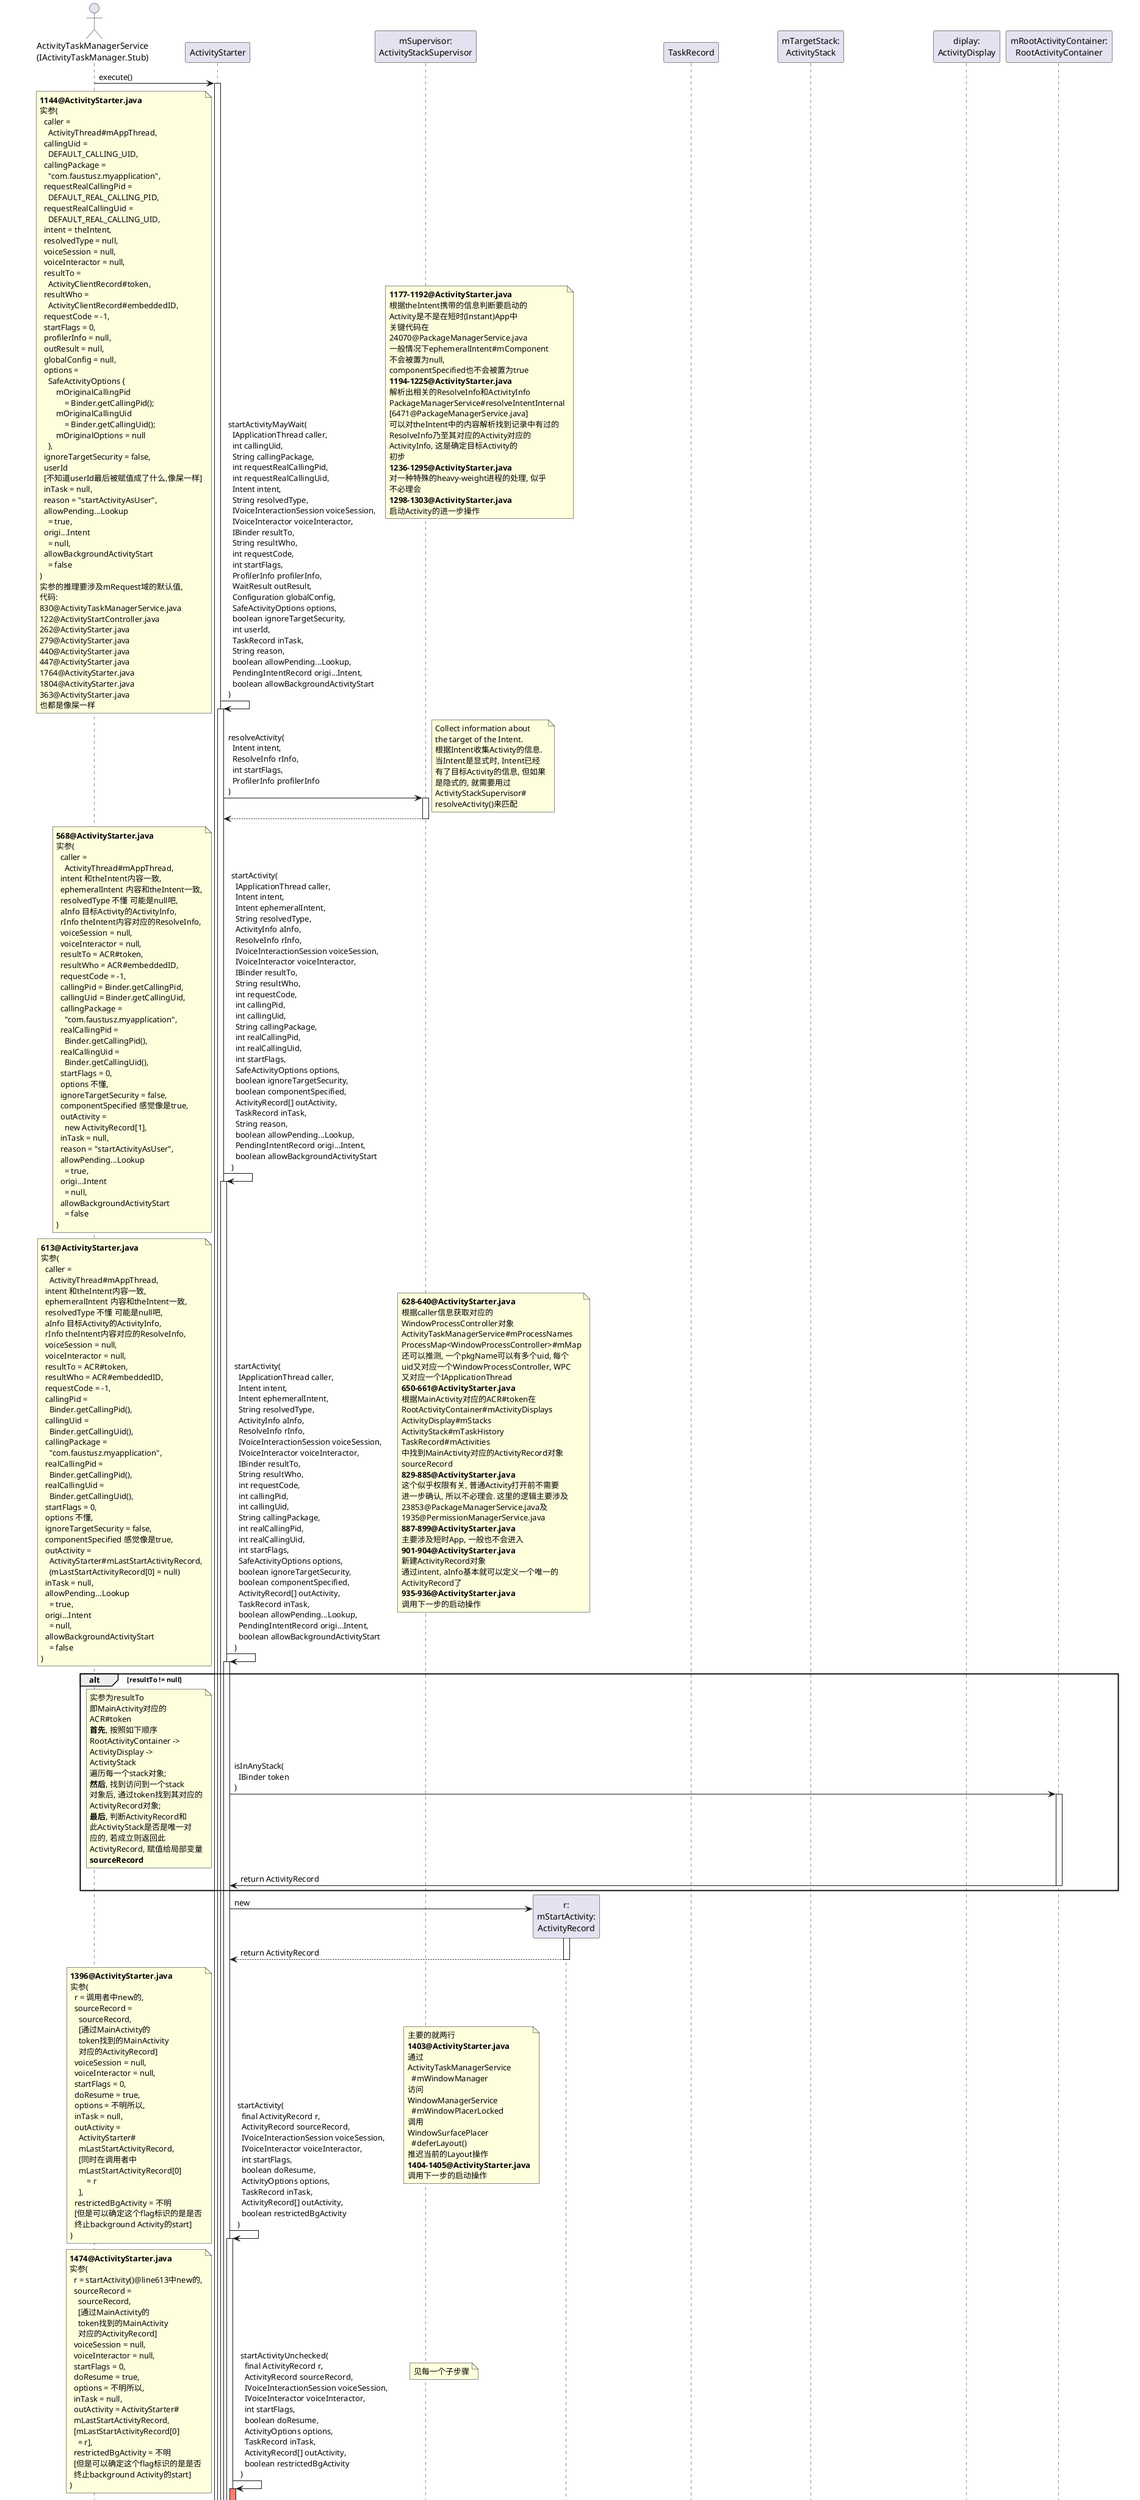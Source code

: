 @startuml

actor "ActivityTaskManagerService\n(IActivityTaskManager.Stub)" as atm_stub

participant "ActivityStarter" as starter
participant "mSupervisor:\nActivityStackSupervisor" as spv
participant "r:\nmStartActivity:\nActivityRecord" as r
participant "TaskRecord" as task
participant "mTargetStack:\nActivityStack" as stack
participant "diplay:\nActivityDisplay" as display
participant "mRootActivityContainer:\nRootActivityContainer" as root



atm_stub -> starter : execute()
activate starter
    starter -> starter : startActivityMayWait(\n  IApplicationThread caller,\n  int callingUid,\n  String callingPackage,\n  int requestRealCallingPid,\n  int requestRealCallingUid,\n  Intent intent,\n  String resolvedType,\n  IVoiceInteractionSession voiceSession,\n  IVoiceInteractor voiceInteractor,\n  IBinder resultTo,\n  String resultWho,\n  int requestCode,\n  int startFlags,\n  ProfilerInfo profilerInfo,\n  WaitResult outResult,\n  Configuration globalConfig,\n  SafeActivityOptions options,\n  boolean ignoreTargetSecurity,\n  int userId,\n  TaskRecord inTask,\n  String reason,\n  boolean allowPending...Lookup,\n  PendingIntentRecord origi...Intent,\n  boolean allowBackgroundActivityStart\n)
    activate starter
    note left
    **1144@ActivityStarter.java**
    实参(
      caller =
        ActivityThread#mAppThread,
      callingUid =
        DEFAULT_CALLING_UID,
      callingPackage =
        "com.faustusz.myapplication",
      requestRealCallingPid =
        DEFAULT_REAL_CALLING_PID,
      requestRealCallingUid =
        DEFAULT_REAL_CALLING_UID,
      intent = theIntent,
      resolvedType = null,
      voiceSession = null,
      voiceInteractor = null,
      resultTo =
        ActivityClientRecord#token,
      resultWho =
        ActivityClientRecord#embeddedID,
      requestCode = -1,
      startFlags = 0,
      profilerInfo = null,
      outResult = null,
      globalConfig = null,
      options =
        SafeActivityOptions {
            mOriginalCallingPid 
                = Binder.getCallingPid();
            mOriginalCallingUid
                = Binder.getCallingUid();
            mOriginalOptions = null
        },
      ignoreTargetSecurity = false,
      userId
      [不知道userId最后被赋值成了什么,像屎一样]
      inTask = null,
      reason = "startActivityAsUser",
      allowPending...Lookup
        = true,
      origi...Intent
        = null,
      allowBackgroundActivityStart
        = false
    )
    实参的推理要涉及mRequest域的默认值,
    代码:
    830@ActivityTaskManagerService.java
    122@ActivityStartController.java
    262@ActivityStarter.java
    279@ActivityStarter.java
    440@ActivityStarter.java
    447@ActivityStarter.java
    1764@ActivityStarter.java
    1804@ActivityStarter.java
    363@ActivityStarter.java
    也都是像屎一样
    end note
    note right
    **1177-1192@ActivityStarter.java**
    根据theIntent携带的信息判断要启动的
    Activity是不是在短时(Instant)App中
    关键代码在
    24070@PackageManagerService.java
    一般情况下ephemeralIntent#mComponent
    不会被置为null,
    componentSpecified也不会被置为true
    **1194-1225@ActivityStarter.java**
    解析出相关的ResolveInfo和ActivityInfo
    PackageManagerService#resolveIntentInternal
    [6471@PackageManagerService.java]
    可以对theIntent中的内容解析找到记录中有过的
    ResolveInfo乃至其对应的Activity对应的
    ActivityInfo, 这是确定目标Activity的
    初步
    **1236-1295@ActivityStarter.java**
    对一种特殊的heavy-weight进程的处理, 似乎
    不必理会
    **1298-1303@ActivityStarter.java**
    启动Activity的进一步操作    
    end note
        starter -> spv : resolveActivity(\n  Intent intent,\n  ResolveInfo rInfo,\n  int startFlags,\n  ProfilerInfo profilerInfo\n)
        activate spv
        note right
        Collect information about
        the target of the Intent.
        根据Intent收集Activity的信息.
        当Intent是显式时, Intent已经
        有了目标Activity的信息, 但如果
        是隐式的, 就需要用过
        ActivityStackSupervisor#
        resolveActivity()来匹配
        end note
        spv --> starter
        deactivate spv

        starter -> starter : startActivity(\n  IApplicationThread caller,\n  Intent intent,\n  Intent ephemeralIntent,\n  String resolvedType,\n  ActivityInfo aInfo,\n  ResolveInfo rInfo,\n  IVoiceInteractionSession voiceSession,\n  IVoiceInteractor voiceInteractor,\n  IBinder resultTo,\n  String resultWho,\n  int requestCode,\n  int callingPid,\n  int callingUid,\n  String callingPackage,\n  int realCallingPid,\n  int realCallingUid,\n  int startFlags,\n  SafeActivityOptions options,\n  boolean ignoreTargetSecurity,\n  boolean componentSpecified,\n  ActivityRecord[] outActivity,\n  TaskRecord inTask,\n  String reason,\n  boolean allowPending...Lookup,\n  PendingIntentRecord origi...Intent,\n  boolean allowBackgroundActivityStart\n)
        activate starter
        note left
        **568@ActivityStarter.java**
        实参(
          caller = 
            ActivityThread#mAppThread,
          intent 和theIntent内容一致,
          ephemeralIntent 内容和theIntent一致,
          resolvedType 不懂 可能是null吧,
          aInfo 目标Activity的ActivityInfo,
          rInfo theIntent内容对应的ResolveInfo,
          voiceSession = null,
          voiceInteractor = null,
          resultTo = ACR#token,
          resultWho = ACR#embeddedID,
          requestCode = -1,
          callingPid = Binder.getCallingPid,
          callingUid = Binder.getCallingUid,
          callingPackage =
            "com.faustusz.myapplication",
          realCallingPid =
            Binder.getCallingPid(),
          realCallingUid =
            Binder.getCallingUid(),
          startFlags = 0,
          options 不懂,
          ignoreTargetSecurity = false,
          componentSpecified 感觉像是true,
          outActivity =
            new ActivityRecord[1],
          inTask = null,
          reason = "startActivityAsUser",
          allowPending...Lookup
            = true,
          origi...Intent
            = null,
          allowBackgroundActivityStart
            = false
        )
        end note
            starter -> starter : startActivity(\n  IApplicationThread caller,\n  Intent intent,\n  Intent ephemeralIntent,\n  String resolvedType,\n  ActivityInfo aInfo,\n  ResolveInfo rInfo,\n  IVoiceInteractionSession voiceSession,\n  IVoiceInteractor voiceInteractor,\n  IBinder resultTo,\n  String resultWho,\n  int requestCode,\n  int callingPid,\n  int callingUid,\n  String callingPackage,\n  int realCallingPid,\n  int realCallingUid,\n  int startFlags,\n  SafeActivityOptions options,\n  boolean ignoreTargetSecurity,\n  boolean componentSpecified,\n  ActivityRecord[] outActivity,\n  TaskRecord inTask,\n  boolean allowPending...Lookup,\n  PendingIntentRecord origi...Intent,\n  boolean allowBackgroundActivityStart\n)
            activate starter
            note left
            **613@ActivityStarter.java**
            实参(
              caller = 
                ActivityThread#mAppThread,
              intent 和theIntent内容一致,
              ephemeralIntent 内容和theIntent一致,
              resolvedType 不懂 可能是null吧,
              aInfo 目标Activity的ActivityInfo,
              rInfo theIntent内容对应的ResolveInfo,
              voiceSession = null,
              voiceInteractor = null,
              resultTo = ACR#token,
              resultWho = ACR#embeddedID,
              requestCode = -1,
              callingPid =
                Binder.getCallingPid(),
              callingUid =
                Binder.getCallingUid(),
              callingPackage =
                "com.faustusz.myapplication",
              realCallingPid =
                Binder.getCallingPid(),
              realCallingUid =
                Binder.getCallingUid(),
              startFlags = 0,
              options 不懂,
              ignoreTargetSecurity = false,
              componentSpecified 感觉像是true,
              outActivity =
                ActivityStarter#mLastStartActivityRecord,
                (mLastStartActivityRecord[0] = null)
              inTask = null,
              allowPending...Lookup
                = true,
              origi...Intent
                = null,
              allowBackgroundActivityStart
                = false
            )
            end note
            note right
            **628-640@ActivityStarter.java**
            根据caller信息获取对应的
            WindowProcessController对象
            ActivityTaskManagerService#mProcessNames
            ProcessMap<WindowProcessController>#mMap
            还可以推测, 一个pkgName可以有多个uid, 每个
            uid又对应一个WindowProcessController, WPC
            又对应一个IApplicationThread
            **650-661@ActivityStarter.java**
            根据MainActivity对应的ACR#token在
            RootActivityContainer#mActivityDisplays
            ActivityDisplay#mStacks
            ActivityStack#mTaskHistory
            TaskRecord#mActivities
            中找到MainActivity对应的ActivityRecord对象
            sourceRecord
            **829-885@ActivityStarter.java**
            这个似乎权限有关, 普通Activity打开前不需要
            进一步确认, 所以不必理会. 这里的逻辑主要涉及
            23853@PackageManagerService.java及
            1935@PermissionManagerService.java
            **887-899@ActivityStarter.java**
            主要涉及短时App, 一般也不会进入
            **901-904@ActivityStarter.java**
            新建ActivityRecord对象
            通过intent, aInfo基本就可以定义一个唯一的
            ActivityRecord了
            **935-936@ActivityStarter.java**
            调用下一步的启动操作
            end note

                alt resultTo != null
                    starter -> root : isInAnyStack(\n  IBinder token\n)
                    activate root
                    note left
                    实参为resultTo
                    即MainActivity对应的
                    ACR#token
                    **首先**, 按照如下顺序
                    RootActivityContainer ->
                    ActivityDisplay ->
                    ActivityStack
                    遍历每一个stack对象;
                    **然后**, 找到访问到一个stack
                    对象后, 通过token找到其对应的
                    ActivityRecord对象;
                    **最后**, 判断ActivityRecord和
                    此ActivityStack是否是唯一对
                    应的, 若成立则返回此
                    ActivityRecord, 赋值给局部变量
                    **sourceRecord**
                    end note
                    root -> starter : return ActivityRecord
                    deactivate root
                end

                create r
                starter -> r : new
                activate r
                r --> starter : return ActivityRecord
                deactivate r

                starter -> starter : startActivity(\n  final ActivityRecord r,\n  ActivityRecord sourceRecord,\n  IVoiceInteractionSession voiceSession,\n  IVoiceInteractor voiceInteractor,\n  int startFlags,\n  boolean doResume,\n  ActivityOptions options,\n  TaskRecord inTask,\n  ActivityRecord[] outActivity,\n  boolean restrictedBgActivity\n)
                activate starter
                note left
                **1396@ActivityStarter.java**
                实参(
                  r = 调用者中new的,
                  sourceRecord =
                    sourceRecord,
                    [通过MainActivity的
                    token找到的MainActivity
                    对应的ActivityRecord]
                  voiceSession = null,
                  voiceInteractor = null,
                  startFlags = 0,
                  doResume = true,
                  options = 不明所以,
                  inTask = null,
                  outActivity = 
                    ActivityStarter#
                    mLastStartActivityRecord,
                    [同时在调用者中
                    mLastStartActivityRecord[0]
                        = r
                    ],
                  restrictedBgActivity = 不明
                  [但是可以确定这个flag标识的是是否
                  终止background Activity的start]
                )
                end note
                note right
                主要的就两行
                **1403@ActivityStarter.java**
                通过
                ActivityTaskManagerService
                  #mWindowManager
                访问
                WindowManagerService
                  #mWindowPlacerLocked
                调用
                WindowSurfacePlacer
                  #deferLayout()
                推迟当前的Layout操作
                **1404-1405@ActivityStarter.java**
                调用下一步的启动操作
                end note
                    starter -> starter : startActivityUnchecked(\n  final ActivityRecord r,\n  ActivityRecord sourceRecord,\n  IVoiceInteractionSession voiceSession,\n  IVoiceInteractor voiceInteractor,\n  int startFlags,\n  boolean doResume,\n  ActivityOptions options,\n  TaskRecord inTask,\n  ActivityRecord[] outActivity,\n  boolean restrictedBgActivity\n)
                    activate starter #Salmon
                    note left
                    **1474@ActivityStarter.java**
                    实参(
                      r = startActivity()@line613中new的,
                      sourceRecord =
                        sourceRecord,
                        [通过MainActivity的
                        token找到的MainActivity
                        对应的ActivityRecord]
                      voiceSession = null,
                      voiceInteractor = null,
                      startFlags = 0,
                      doResume = true,
                      options = 不明所以,
                      inTask = null,
                      outActivity = ActivityStarter#
                      mLastStartActivityRecord,
                      [mLastStartActivityRecord[0]
                        = r],
                      restrictedBgActivity = 不明
                      [但是可以确定这个flag标识的是是否
                      终止background Activity的start]
                    )
                    end note
                    note right
                    见每一个子步骤
                    end note

                        == 设置状态 ==

                        starter -> starter : setInitialState(\n  ActivityRecord r,\n  ActivityOptions options,\n  TaskRecord inTask,\n  boolean doResume,\n  int startFlags,\n  ActivityRecord sourceRecord,\n  IVoiceInteractionSession voiceSession,\n  IVoiceInteractor voiceInteractor,\n  boolean restrictedBgActivity\n)
                        activate starter
                        note over r
                        此ActivityRecord
                        对象又被赋值给
                        ActivityStarter#
                        mStartActivity
                        end note
                        note left
                        **1808@ActivityStarter.java**
                        将入参设置到ActivityStarter
                        的各个字段中:
                        mStartActivity = 将要启动的
                        Activity对应的ActivityRecord;
                        mOptions = options;
                        mSourceRecord = sourceRecord,
                        [MainActivity对应的
                        ActivityRecord]
                        mDoResume = true,
                        mLaunchMode = r.launchMode,
                        mLaunchFlags等
                        end note
                            starter -> starter :  adjustLaunchFlagsToDocumentMode(\n  ActivityRecord r,\n  boolean launchSingleInstance,\n  boolean launchSingleTask,\n  int launchFlags\n)
                            activate starter
                            note right
                            **2581@ActivityStarter.java**
                            计算启动模式,结果赋给mLaunchFlags
                            end note
                            starter --> starter : return int
                            deactivate starter
                        starter --> starter
                        deactivate starter

                        starter -> starter : computeLaunchingTaskFlags()
                        activate starter
                        note left
                        **1945@ActivityStarter.java**
                        主要涉及或计算如下对象变量:
                        mInTask
                        mReuseTask
                        mAddingToTask
                        mLaunchFlags[FLAG_ACTIVITY_NEW_TASK]
                        end note
                        starter --> starter
                        deactivate starter

                        starter -> starter : computeSourceStack()
                        activate starter
                        note left
                        **2029@ActivityStarter.java**
                        根据mSourceRecord获取其
                        对应的ActivityStack,
                        为mSourceStack赋值
                        (1)如果mSourceRecord不为null
                        且mSourceRecord的状态不是
                        finishing, 那么mSourceStack
                        就是mSourceRecord所在的stack
                        (2)如果mSourceRecord不为null
                        但mSourceRecord的状态是
                        finishing, 则mSourceRecord和
                        mSourceStack都要设为null, 同时
                        需要把原来task的信息保存到
                        mNewTaskInfo和mNewTaskIntent
                        end note
                        starter --> starter
                        deactivate starter

                        starter -> starter : mIntent.setFlags(mLaunchFlags);
                        activate starter
                        note left
                        mIntent作为Intent类型, 并不是本
                        时序图重点描述的对象, 但又为了说明
                        本流程,这里就以自传递消息的形式体现
                        end note
                        starter --> starter
                        deactivate starter

                        == reused activity阶段 ==

                        starter -> starter : getReusableIntentActivity()
                        activate starter
                        note left
                        **2064@ActivityStarter.java**
                        判断即将启动的新Activity是否
                        需要加入到已有的TaskRecord中.
                        若需要, 则返回ActivityRecord
                        对象, 此对象携带的TaskRecord
                        就是新Activity需要加入的task;
                        否则, 返回null.
                       /**
                        * Decide whether the new activity
                        * should be inserted into an existing
                        * task. Returns null if not or an 
                        * ActivityRecord with the task into
                        * which the new activity should be added.
                        */
                        以上时方法定义处的注释, 但是从方法名、方法体以及
                        返回的结果在startActivityUnchecked中后续的使
                        用来看, 这里都不是为了找到一个task. 方法如其名,
                        此方法为了寻找root中是否存在可以复用的activity,
                        那么就不用将mStartActivity加入到root中了
                        end note
                            alt mOptions != null && mOptions.getLaunchTaskId() != -1
                                starter -> root : anyTaskForId(int id)
                                activate root
                                root --> starter : TaskRecord
                                deactivate root
                            else if putIntoExistingTask
                                    alt LAUNCH_SINGLE_INSTANCE == mLaunchMode
                                        starter -> root : findActivity(Intent intent, ActivityInfo info, boolean compareIntentFilters)
                                        activate root
                                        root --> starter : return ActivityRecord
                                        deactivate root
                                    else if (mLaunchFlags & FLAG_ACTIVITY_LAUNCH_ADJACENT) != 0
                                        starter -> root : findActivity(Intent intent, ActivityInfo info, boolean compareIntentFilters)
                                        activate root
                                        root --> starter : return ActivityRecord
                                        deactivate root
                                    else
                                        starter -> root : findTask(ActivityRecord r, int preferredDisplayId)
                                        activate root
                                        root --> starter : return ActivityRecord
                                        deactivate root
                                    end
                            end
                        starter --> starter : return ActivityRecord
                        deactivate starter

                        alt reusedActivity != null[这块的逻辑很关键, 因为一旦找到可以复用的activity, 那么后续处理就可以省略很多步骤]

                            alt mStartActivity.getTaskRecord() == null && !clearTopAndResetStandardLaunchMode
                                starter -> r : setTask(TaskRecord task)
                                activate r
                                note left
                                **824@ActivityRecord.java**
                                执行setTask(TaskRecord task)
                                的判断条件
                                clearTopAndResetStandardLaunchMode
                                的含义不太清楚
                                end note
                                    r -> r : setTask(\n  TaskRecord task,\n  boolean reparenting\n)
                                    activate r
                                    note left
                                    **833@ActivityRecord.java**
                                    实参(
                                      task
                                        =
                                        reusedActivity
                                        .getTaskRecord(),
                                      reparenting
                                        = false
                                    )
                                    end note
                                    note right
                                    **834-837@ActivityRecord.java**
                                    如果当前task和输入相同:do nothing
                                    **840@ActivityRecord.java**
                                    newStack = task.getStack()
                                    **850@ActivityRecord.java**
                                    ActivityStack#
                                        onActivityAddedToStack(
                                            this
                                        )
                                    **854@ActivityRecord.java**
                                    this.task = task
                                    end note

                                        r -> r : getActivityStack()
                                        activate r
                                        note right
                                        ActivityRecord只能通过所属的
                                        TaskRecord寻找所属的
                                        ActivityStack, 本身不存储
                                        ActivityStack的信息
                                        end note
                                            alt task != null
                                                r -> task : getStack()
                                                activate task
                                                task --> r : return ActivityStack
                                                deactivate task
                                            else
                                                r --> r : return null
                                            end
                                        r --> r : return ActivityStack
                                        deactivate r

                                        alt oldStack != newStack
                                        alt newStack != null
                                        r -> stack : onActivityAddedToStack(\n  ActivityRecord r\n)
                                        activate stack
                                        stack --> r
                                        deactivate stack
                                        end
                                        end
                                    r --> r
                                    deactivate r
                                r --> starter
                                deactivate r
                            end

                            starter -> starter : setTargetStackAndMoveToFrontIfNeeded(\n  ActivityRecord intentActivity\n)
                            activate starter
                            note left
                            **2115@ActivityStarter.java**
                            入参intentActivity即是的局部变量
                            reusedActivity, 这里要根据
                            reusedActivity来设置mTargetStack
                            end note
                            starter --> starter : return ActivityRecord
                            deactivate starter

                        end

                        == 将mStartActivity <-> task <-> mTargetStack数据关系建立起来 ==

                        alt mStartActivity.resultTo == null && mInTask == null && !mAddingToTask && (mLaunchFlags & FLAG_ACTIVITY_NEW_TASK) != 0
                            starter -> starter : setTaskFromReuseOrCreateNewTask(\n TaskRecord taskToAffiliate\n)
                            activate starter
                            starter --> starter : int result
                            deactivate starter
                        else
                            alt mSourceRecord != null
                                starter -> starter : setTaskFromSourceRecord()
                                activate starter
                                    starter -> starter : mTargetStack = sourceStack
                                    note left
                                    以消息传递形式描述赋值操作
                                    l=2412@ActivityStarter.java
                                    局部变量sourceStack来自
                                    mSourceRecord.getActivityStack();
                                    end note
                                    activate starter
                                    starter --> starter
                                    deactivate starter

                                    starter -> stack : topTask()
                                    note left
                                    获取顶部task
                                    l=1151@ActivityStack.java:
                                    final int size = mTaskHistory.size();
                                    if (size > 0) {
                                        return mTaskHistory.get(size - 1);
                                    }
                                    return null;
                                    end note
                                    activate stack
                                    stack --> starter : return TaskRecord
                                    note left
                                    返回值赋给局部变量topTask
                                    end note
                                    deactivate stack

                                    alt topTask == sourceTask && mDoResume
                                        starter -> stack : moveToFront("sourceStackToFront")
                                        note left
                                        在调用本方法前已经确保sourceTask
                                        是mTargetStack的顶部task了.
                                        而本方法则保证了stack是所属
                                        display的顶部stack
                                        end note
                                        activate stack
                                            stack -> stack : moveToFront(\n "sourceStackToFront",\n null\n)
                                            activate stack
                                                stack -> stack : 给movingTask赋值
                                                note left
                                                movingTask = task != null;
                                                task时入参, 在本方法中为null
                                                所以movingTask为false
                                                end note

                                                stack -> display : positionChildAtTop(\n this,\n !movingTask /* includingParents */,\n reason\n)
                                                note left
                                                所以实际入参为:
                                                    this,
                                                    true,
                                                    "sourceStackToFront"
                                                end note
                                                activate display
                                                    display -> display : positionChildAt(\n stack,\n mStacks.size(),\n includingParents,\n update...Reason\n)
                                                    note left
                                                    实参:
                                                        mTargetStack,
                                                        mStacks.size(),
                                                        true,
                                                        "sourceStackToFront"
                                                    end note
                                                    activate display
                                                    display --> display
                                                    deactivate display
                                                display --> stack
                                                deactivate display

                                            stack --> stack
                                            deactivate stack
                                        stack --> starter
                                        deactivate stack
                                    end

                                    starter -> starter : addOrReparentStartingActivity(\n TaskRecord parent,\n String reason\n) 
                                    activate starter
                                    note left
                                    本方法另activity成为了目标
                                    task的顶部activity
                                    实参
                                        sourceTask,
                                        "setTaskFromSourceRecord"
                                    局部变量sourceTask=
                                    mSourceRecord.getTaskRecord();
                                    end note
                                        starter -> task : addActivityToTop(\n mStartActivit\n)
                                        activate task
                                            task -> task : addActivityAtIndex(\n mActivities.size(),\n mStartActivit\n)
                                            activate task
                                            task --> task
                                            deactivate task
                                        task --> starter
                                        deactivate task
                                    starter --> starter
                                    deactivate starter

                                starter --> starter : int result
                                deactivate starter
                            else
                                alt mInTask != null
                                    starter -> starter : setTaskFromInTask()
                                    activate starter
                                    starter --> starter : int result
                                    deactivate starter
                                else
                                    starter -> starter : setTaskToCurrentTopOrCreateNewTask()
                                    activate starter
                                    starter --> starter : int result
                                    deactivate starter
                                end
                            end
                        end

                        == 开始在mTargetStack中启动mStartActivity ==

                        starter -> stack : startActivityLocked(\n  ActivityRecord r,\n  ActivityRecord focusedTopActivity,\n  boolean newTask,\n  boolean keepCurTransition,\n  ActivityOptions options\n)
                        activate stack
                        note left
                        **3139@ActivityStack.java**
                        实参(
                            r = mStartActivity,
                            focusedTopActivity = 
                            通过RootActivityContainer#
                            getTopDisplayFocusedStack()
                            获取ActivityStack, 通过
                            ActivityStack#getTopActivity()
                            获取此对象,
                            newTask = false,
                            keepCurTransition = false
                            [目前推测来看是默认值false],
                            options = mOptions
                            [仍旧是不明所以],
                        )
                        end note
                        note right
                        **3141@ActivityStack.java**
                        调用r.getTaskRecord()但现在问题
                        是不知道r#task是在什么时候设置的,
                        设置成了什么, 会不会是null?
                        后面涉及各种数据结构的修改, 目前还
                        不太能看懂
                        end note

                            alt r.mAppWindowToken == null
                                stack -> r : createAppWindowToken()
                                activate r
                                r --> stack
                                deactivate r
                            end

                            stack -> task : setFrontOfTask()
                            activate task
                            task --> stack
                            deactivate task

                            alt (!isHomeOrRecentsStack() || numActivities() > 0) && allowMoveToFront
                            note over stack
                            transition animation
                            and starting window
                            end note

                                stack -> stack : getDisplay()\n .mDisplayContent\n .prepareAppTransition(\n    transit,\n    keepCurTransition  \n)
                                activate stack
                                stack --> stack
                                deactivate stack

                                stack -> r : showStartingWindow(\n prev,\n newTask,\n isTaskSwitch(\n  r,\n  focusedTopActivity\n )\n)
                                activate r
                                    r -> r : addStartingWindow[l=1146]
                                    activate r
                                        r -> r : mAppWindowToken\n .addStartingWindow()
                                        activate r
                                        r --> r : return boolean
                                        deactivate r
                                    r --> r : return boolean
                                    deactivate r
                                r --> stack
                                deactivate r

                            end

                        stack --> starter
                        deactivate stack

                        == 切换mStartActivity状态至ActivityStack#ActivityState#RESUMED == 
                        alt mDoResume
                            alt (!mTargetStack.isFocusable() || (topTaskActivity != null && topTaskActivity.mTaskOverlay && mStartActivity != topTaskActivity))
                            note over starter
                            If the activity is not focusable, we can't resume it
                            we don't want to resume activities in a task that currently has an overlay
                            end note
                            
                                starter -> stack : ensureActivitiesVisibleLocked(\n  ActivityRecord starting,\n  int configChanges,\n  boolean preserveWindows)
                                activate stack
                                stack --> starter
                                deactivate stack

                                starter -> starter : mTargetStack\n .getDisplay()\n .mDisplayContent\n .executeAppTransition();
                                activate starter
                                starter --> starter
                                deactivate starter

                            else
                                starter -> root : resumeFocusedStacksTopActivities(\n  ActivityStack targetStack,\n  ActivityRecord target,\n  ActivityOptions targetOptions\n)
                                activate root
                                note left
                                l=1746@ActivityStarter.java:
                                    mTargetStack,
                                    mStartActivity,
                                    mOptions
                                call:
                                l=1145@RootActivityContainer.java
                                end note

                                    alt (targetStack != null && (targetStack.isTopStackOnDisplay() || getTopDisplayFocusedStack() == targetStack))
                                        root -> stack : resumeTopActivityUncheckedLocked(\n  ActivityRecord prev,\n  ActivityOptions options\n)
                                        activate stack
                                        note left
                                        l=1159@RootActivityContainer.java
                                            target
                                            targetOptions
                                        call:
                                        l=2567@ActivityStack.java
                                        end note
                                            stack -> stack : resumeTopActivityInnerLocked(\n  ActivityRecord prev,\n  ActivityOptions options\n)
                                            activate stack
                                            note left
                                            2577@ActivityStack.java
                                                prev,
                                                options
                                            2616@ActivityStack.java
                                            为什么一个等待切换状态的
                                            mStartActivity就成了prev了?
                                            end note

                                                stack -> stack :  topRunningActivityLocked(\n true /* focusableOnly */\n)
                                                activate stack
                                                note left
                                                自顶向下遍历task:
                                                对task返回的activity再判断
                                                r.isFocusable()==true
                                                end note

                                                    stack -> task : topRunningActivityLocked()
                                                    activate task
                                                    note right
                                                    自顶向下遍历activity:
                                                    找到第一个满足如下条件的r:
                                                    !r.finishing
                                                        && r.okToShowLocked()
                                                    end note
                                                        task -> r : 访问r#finishing
                                                        activate r
                                                        r -> task : return boolean
                                                        deactivate r

                                                        task -> r : okToShowLocked()
                                                        activate r
                                                        r --> task : return boolean
                                                        deactivate r
                                                    task --> stack : return ActivityRecord
                                                    deactivate task

                                                    stack -> r : isFocusable()
                                                    activate r
                                                    r --> stack : return boolean
                                                    deactivate r

                                                stack --> stack : return ActivityRecord
                                                note left
                                                总结返回值ActivityRecord对象的特征:
                                                r.finishing == false
                                                &&
                                                r.info.flags & FLAG_SHOW_FOR_ALL_USERS != 0
                                                        || (mStackSupervisor.isCurrentProfileLocked(r.mUserId)
                                                                && mAtmService.mAmInternal.isUserRunning(r.mUserId, 0))
                                                &&
                                                r.super.mFullConfiguration.windowConfiguration.mWindowingMode != WINDOWING_MODE_PINNED
                                                        || (r.info.flags & FLAG_ALWAYS_FOCUSABLE) != 0
                                                最后, 将返回的对象引用赋值给局部变量next
                                                **RootActivityContainer#resumeFocusedStacksTopActivities(mTargetStack, mStartActivity, mOptions)**
                                                **    -> mTargetStack.resumeTopActivityUncheckedLocked(mStartActivity, mOptions)**
                                                **        -> mTargetStack.resumeTopActivityInnerLocked(mStartActivity, mOptions)**
                                                **上面的调用过程中, 原本一直是主角的mStartActivity被传递成名为prev的对象. 最后系统真正启动的名为next的对象.**
                                                **现在按照我的理解, 实际上RootActivityContainer#resumeFocusedStacksTopActivities参数里真正的主角是**
                                                **mTargetStack. 而只要确保mStartActivity放在了mTargetStack的顶部, 那么prev和next指向的就是同一个对象.**
                                                **而RootActivityContainer#resumeFocusedStacksTopActivities参数里的mStartActivity以及其改名后的prev**
                                                **仅仅是个参考, 你给这个参数赋值null, mStartActivity照样会以next的面貌被成功启动**
                                                end note
                                                deactivate stack

                                                stack -> display : pauseBackStacks(\n  boolean userLeaving,\n  ActivityRecord resuming,\n  boolean dontWait\n)
                                                activate display
                                                note left
                                                l=2746@ActivityStack.java;
                                                实参(
                                                userLeaving =
                                                    ,
                                                resuming =
                                                    next,
                                                dontWait =
                                                    false
                                                )
                                                end note
                                                display --> stack : return boolean
                                                deactivate display

                                                alt !next.attachedToProcess()
                                                    stack -> spv : startSpecificActivityLocked(next, true, true)
                                                    activate spv
                                                        spv -> atm_stub : getProcessController(\n r.processName,\n r.info.applicationInfo.uid\n)
                                                        activate atm_stub
                                                            alt uid != Process.SYSTEM_UID
                                                                atm_stub -> atm_stub : mProcessNames.get(\n processName, uid\n)
                                                                activate atm_stub
                                                                atm_stub --> atm_stub : WindowProcessController
                                                                deactivate atm_stub
                                                            end
                                                        atm_stub --> spv : return WindowProcessController
                                                        note right
                                                        返回值赋给局部变量wpc
                                                        end note
                                                        deactivate atm_stub

                                                        alt wpc != null && wpc.hasThread()
                                                            spv -> spv : realStartActivityLocked
                                                            activate spv
                                                                spv -> r : setProcess(proc)
                                                                activate r
                                                                r --> spv : 
                                                                deactivate r

                                                                spv -> spv : ClientTransaction.obtain
                                                                note right
                                                                用传递消息的
                                                                形式表现一些
                                                                操作步骤
                                                                end note
                                                                activate spv
                                                                spv --> spv
                                                                deactivate spv

                                                                spv -> spv : ResumeActivityItem.obtain
                                                                note right
                                                                用传递消息的
                                                                形式表现一些
                                                                操作步骤
                                                                end note
                                                                activate spv
                                                                spv --> spv
                                                                deactivate spv

                                                                spv -> atm_stub : getLifecycleManager()\n .scheduleTransaction(\n  clientTransaction\n )
                                                                activate atm_stub
                                                                atm_stub --> spv
                                                                deactivate atm_stub
                                                            spv --> spv : return boolean
                                                            deactivate spv
                                                        else
                                                            spv -> spv : PooledLambda.obtainMessage()
                                                            activate spv
                                                            spv --> spv
                                                            deactivate spv

                                                            spv ->> atm_stub : mAmInternal.startProcess()[REGULAR_ZYGOTE]
                                                            /'
                                                            note right
                                                            这里开始启动新进程了, 不想牵扯太多类
                                                            和对象, 就暂时把调用关系写下来
                                                            ActivityStackSupervisor
                                                            -> ActivityTaskManagerService.mH.sendMessage(msg)
                                                            |
                                                            |
                                                            some looper (I don't know which looper)
                                                            -> ActivityTaskManagerService.mAmInternal.startProcess()[REGULAR_ZYGOTE]
                                                               ActivityManagerService$LocalService.startProcess()
                                                             -> ActivityManagerService.startProcessLocked[l=3045]
                                                              -> ProcessList.startProcessLocked[l=1947]
                                                               -> ProcessList.startProcessLocked[l=1939]
                                                                -> ProcessList.startProcessLocked[l=1509]
                                                                 -> ProcessList.startProcessLocked[l=1732]
                                                                  -> ProcessList.startProcess[l=1894]
                                                                   -> Process.start[l=536]
                                                                    -> ZygoteProcess.start[l=316]
                                                                     -> ZygoteProcess.startViaZygote[l=545]
                                                                      -> ZygoteProcess.zygoteSendArgsAndGetResult[l=384]
                                                                       -> ZygoteProcess.attemptUsapSendArgsAndGetResult[l=454]
                                                                       -> ZygoteProcess.attemptZygoteSendArgsAndGetResult[l=425]
                                                            end note
                                                            '/
                                                        end


                                                    spv --> stack
                                                    deactivate spv
                                                end

                                            stack --> stack : return boolean
                                            deactivate stack
                                        stack --> root : return boolean
                                        deactivate stack
                                    end

                                root --> starter : return boolean
                                deactivate root
                            end
                        end

                    starter --> starter : return int
                    deactivate starter
                starter --> starter : return int
                deactivate starter
            starter --> starter : return int
            deactivate starter
        starter --> starter : return int
        deactivate starter
    starter --> starter : return int
    deactivate starter
starter --> atm_stub : return int
deactivate starter
@enduml